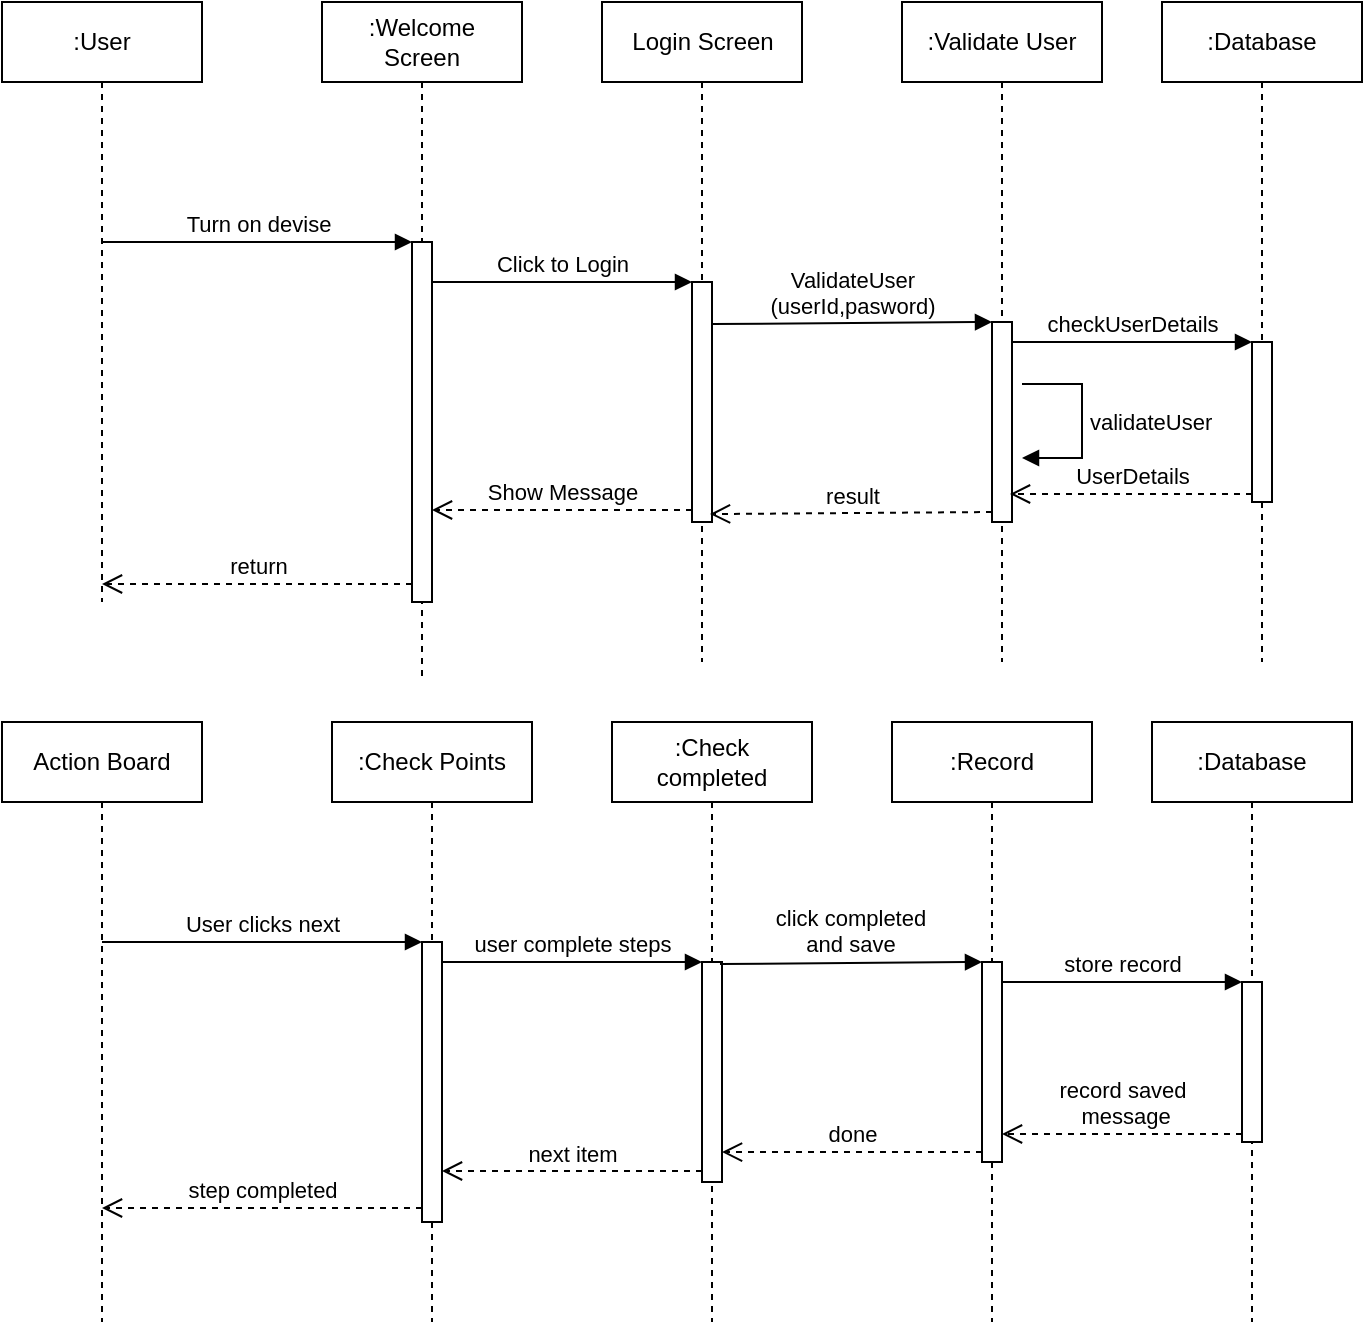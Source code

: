 <mxfile version="10.7.9" type="device"><diagram id="8FkXtS8jFIV0iuinu54U" name="Page-1"><mxGraphModel dx="745" dy="576" grid="1" gridSize="10" guides="1" tooltips="1" connect="1" arrows="1" fold="1" page="1" pageScale="1" pageWidth="850" pageHeight="1100" math="0" shadow="0"><root><mxCell id="0"/><mxCell id="1" parent="0"/><mxCell id="Vj3Q5ZltU07lYXliA_6A-1" value=":User" style="shape=umlLifeline;perimeter=lifelinePerimeter;whiteSpace=wrap;html=1;container=1;collapsible=0;recursiveResize=0;outlineConnect=0;" vertex="1" parent="1"><mxGeometry x="120" y="80" width="100" height="300" as="geometry"/></mxCell><mxCell id="Vj3Q5ZltU07lYXliA_6A-3" value=":Welcome &lt;br&gt;Screen" style="shape=umlLifeline;perimeter=lifelinePerimeter;whiteSpace=wrap;html=1;container=1;collapsible=0;recursiveResize=0;outlineConnect=0;" vertex="1" parent="1"><mxGeometry x="280" y="80" width="100" height="340" as="geometry"/></mxCell><mxCell id="Vj3Q5ZltU07lYXliA_6A-5" value="" style="html=1;points=[];perimeter=orthogonalPerimeter;" vertex="1" parent="Vj3Q5ZltU07lYXliA_6A-3"><mxGeometry x="45" y="120" width="10" height="180" as="geometry"/></mxCell><mxCell id="Vj3Q5ZltU07lYXliA_6A-4" value="Login Screen" style="html=1;points=[];perimeter=orthogonalPerimeter;shape=umlLifeline;participant=label;fontFamily=Helvetica;fontSize=12;fontColor=#000000;align=center;strokeColor=#000000;fillColor=#ffffff;recursiveResize=0;container=1;collapsible=0;" vertex="1" parent="1"><mxGeometry x="420" y="80" width="100" height="330" as="geometry"/></mxCell><mxCell id="Vj3Q5ZltU07lYXliA_6A-8" value="" style="html=1;points=[];perimeter=orthogonalPerimeter;" vertex="1" parent="Vj3Q5ZltU07lYXliA_6A-4"><mxGeometry x="45" y="140" width="10" height="120" as="geometry"/></mxCell><mxCell id="Vj3Q5ZltU07lYXliA_6A-6" value="Turn on devise" style="html=1;verticalAlign=bottom;endArrow=block;entryX=0;entryY=0;" edge="1" target="Vj3Q5ZltU07lYXliA_6A-5" parent="1" source="Vj3Q5ZltU07lYXliA_6A-1"><mxGeometry relative="1" as="geometry"><mxPoint x="255" y="200" as="sourcePoint"/></mxGeometry></mxCell><mxCell id="Vj3Q5ZltU07lYXliA_6A-7" value="return" style="html=1;verticalAlign=bottom;endArrow=open;dashed=1;endSize=8;exitX=0;exitY=0.95;" edge="1" source="Vj3Q5ZltU07lYXliA_6A-5" parent="1" target="Vj3Q5ZltU07lYXliA_6A-1"><mxGeometry relative="1" as="geometry"><mxPoint x="255" y="276" as="targetPoint"/></mxGeometry></mxCell><mxCell id="Vj3Q5ZltU07lYXliA_6A-9" value="Click to Login" style="html=1;verticalAlign=bottom;endArrow=block;entryX=0;entryY=0;" edge="1" target="Vj3Q5ZltU07lYXliA_6A-8" parent="1"><mxGeometry relative="1" as="geometry"><mxPoint x="335" y="220" as="sourcePoint"/></mxGeometry></mxCell><mxCell id="Vj3Q5ZltU07lYXliA_6A-10" value="Show Message" style="html=1;verticalAlign=bottom;endArrow=open;dashed=1;endSize=8;exitX=0;exitY=0.95;" edge="1" source="Vj3Q5ZltU07lYXliA_6A-8" parent="1" target="Vj3Q5ZltU07lYXliA_6A-5"><mxGeometry relative="1" as="geometry"><mxPoint x="415" y="336" as="targetPoint"/></mxGeometry></mxCell><mxCell id="Vj3Q5ZltU07lYXliA_6A-11" value=":Validate User" style="shape=umlLifeline;perimeter=lifelinePerimeter;whiteSpace=wrap;html=1;container=1;collapsible=0;recursiveResize=0;outlineConnect=0;" vertex="1" parent="1"><mxGeometry x="570" y="80" width="100" height="330" as="geometry"/></mxCell><mxCell id="Vj3Q5ZltU07lYXliA_6A-20" value="" style="html=1;points=[];perimeter=orthogonalPerimeter;" vertex="1" parent="Vj3Q5ZltU07lYXliA_6A-11"><mxGeometry x="45" y="160" width="10" height="100" as="geometry"/></mxCell><mxCell id="Vj3Q5ZltU07lYXliA_6A-21" value="validateUser" style="edgeStyle=orthogonalEdgeStyle;html=1;align=left;spacingLeft=2;endArrow=block;rounded=0;entryX=1.5;entryY=0.77;entryDx=0;entryDy=0;entryPerimeter=0;" edge="1" parent="Vj3Q5ZltU07lYXliA_6A-11"><mxGeometry relative="1" as="geometry"><mxPoint x="60" y="191" as="sourcePoint"/><Array as="points"><mxPoint x="90" y="191"/><mxPoint x="90" y="228"/></Array><mxPoint x="60" y="228" as="targetPoint"/></mxGeometry></mxCell><mxCell id="Vj3Q5ZltU07lYXliA_6A-13" value="ValidateUser&lt;br&gt;(userId,pasword)" style="html=1;verticalAlign=bottom;endArrow=block;entryX=0;entryY=0;exitX=1;exitY=0.175;exitDx=0;exitDy=0;exitPerimeter=0;" edge="1" parent="1" source="Vj3Q5ZltU07lYXliA_6A-8"><mxGeometry relative="1" as="geometry"><mxPoint x="545" y="260" as="sourcePoint"/><mxPoint x="615" y="240" as="targetPoint"/></mxGeometry></mxCell><mxCell id="Vj3Q5ZltU07lYXliA_6A-14" value="result" style="html=1;verticalAlign=bottom;endArrow=open;dashed=1;endSize=8;exitX=0;exitY=0.95;entryX=0.9;entryY=0.967;entryDx=0;entryDy=0;entryPerimeter=0;" edge="1" parent="1" target="Vj3Q5ZltU07lYXliA_6A-8"><mxGeometry relative="1" as="geometry"><mxPoint x="545" y="336" as="targetPoint"/><mxPoint x="615" y="335" as="sourcePoint"/></mxGeometry></mxCell><mxCell id="Vj3Q5ZltU07lYXliA_6A-15" value=":Database" style="shape=umlLifeline;perimeter=lifelinePerimeter;whiteSpace=wrap;html=1;container=1;collapsible=0;recursiveResize=0;outlineConnect=0;" vertex="1" parent="1"><mxGeometry x="700" y="80" width="100" height="330" as="geometry"/></mxCell><mxCell id="Vj3Q5ZltU07lYXliA_6A-22" value="" style="html=1;points=[];perimeter=orthogonalPerimeter;" vertex="1" parent="Vj3Q5ZltU07lYXliA_6A-15"><mxGeometry x="45" y="170" width="10" height="80" as="geometry"/></mxCell><mxCell id="Vj3Q5ZltU07lYXliA_6A-23" value="checkUserDetails" style="html=1;verticalAlign=bottom;endArrow=block;entryX=0;entryY=0;" edge="1" target="Vj3Q5ZltU07lYXliA_6A-22" parent="1"><mxGeometry relative="1" as="geometry"><mxPoint x="625" y="250" as="sourcePoint"/></mxGeometry></mxCell><mxCell id="Vj3Q5ZltU07lYXliA_6A-24" value="UserDetails" style="html=1;verticalAlign=bottom;endArrow=open;dashed=1;endSize=8;exitX=0;exitY=0.95;entryX=0.9;entryY=0.86;entryDx=0;entryDy=0;entryPerimeter=0;" edge="1" source="Vj3Q5ZltU07lYXliA_6A-22" parent="1" target="Vj3Q5ZltU07lYXliA_6A-20"><mxGeometry relative="1" as="geometry"><mxPoint x="675" y="326" as="targetPoint"/></mxGeometry></mxCell><mxCell id="Vj3Q5ZltU07lYXliA_6A-25" value="Action Board" style="shape=umlLifeline;perimeter=lifelinePerimeter;whiteSpace=wrap;html=1;container=1;collapsible=0;recursiveResize=0;outlineConnect=0;" vertex="1" parent="1"><mxGeometry x="120" y="440" width="100" height="300" as="geometry"/></mxCell><mxCell id="Vj3Q5ZltU07lYXliA_6A-26" value=":Check Points" style="shape=umlLifeline;perimeter=lifelinePerimeter;whiteSpace=wrap;html=1;container=1;collapsible=0;recursiveResize=0;outlineConnect=0;" vertex="1" parent="1"><mxGeometry x="285" y="440" width="100" height="300" as="geometry"/></mxCell><mxCell id="Vj3Q5ZltU07lYXliA_6A-27" value="" style="html=1;points=[];perimeter=orthogonalPerimeter;" vertex="1" parent="Vj3Q5ZltU07lYXliA_6A-26"><mxGeometry x="45" y="110" width="10" height="140" as="geometry"/></mxCell><mxCell id="Vj3Q5ZltU07lYXliA_6A-28" value="User clicks next" style="html=1;verticalAlign=bottom;endArrow=block;entryX=0;entryY=0;" edge="1" target="Vj3Q5ZltU07lYXliA_6A-27" parent="1" source="Vj3Q5ZltU07lYXliA_6A-25"><mxGeometry relative="1" as="geometry"><mxPoint x="260" y="550" as="sourcePoint"/></mxGeometry></mxCell><mxCell id="Vj3Q5ZltU07lYXliA_6A-29" value="step completed" style="html=1;verticalAlign=bottom;endArrow=open;dashed=1;endSize=8;exitX=0;exitY=0.95;" edge="1" source="Vj3Q5ZltU07lYXliA_6A-27" parent="1" target="Vj3Q5ZltU07lYXliA_6A-25"><mxGeometry relative="1" as="geometry"><mxPoint x="260" y="626" as="targetPoint"/></mxGeometry></mxCell><mxCell id="Vj3Q5ZltU07lYXliA_6A-31" value=":Check &lt;br&gt;completed" style="shape=umlLifeline;perimeter=lifelinePerimeter;whiteSpace=wrap;html=1;container=1;collapsible=0;recursiveResize=0;outlineConnect=0;" vertex="1" parent="1"><mxGeometry x="425" y="440" width="100" height="300" as="geometry"/></mxCell><mxCell id="Vj3Q5ZltU07lYXliA_6A-33" value="" style="html=1;points=[];perimeter=orthogonalPerimeter;" vertex="1" parent="Vj3Q5ZltU07lYXliA_6A-31"><mxGeometry x="45" y="120" width="10" height="110" as="geometry"/></mxCell><mxCell id="Vj3Q5ZltU07lYXliA_6A-32" value=":Record" style="shape=umlLifeline;perimeter=lifelinePerimeter;whiteSpace=wrap;html=1;container=1;collapsible=0;recursiveResize=0;outlineConnect=0;" vertex="1" parent="1"><mxGeometry x="565" y="440" width="100" height="300" as="geometry"/></mxCell><mxCell id="Vj3Q5ZltU07lYXliA_6A-36" value="" style="html=1;points=[];perimeter=orthogonalPerimeter;" vertex="1" parent="Vj3Q5ZltU07lYXliA_6A-32"><mxGeometry x="45" y="120" width="10" height="100" as="geometry"/></mxCell><mxCell id="Vj3Q5ZltU07lYXliA_6A-35" value="next item" style="html=1;verticalAlign=bottom;endArrow=open;dashed=1;endSize=8;exitX=0;exitY=0.95;" edge="1" source="Vj3Q5ZltU07lYXliA_6A-33" parent="1" target="Vj3Q5ZltU07lYXliA_6A-27"><mxGeometry relative="1" as="geometry"><mxPoint x="400" y="636" as="targetPoint"/></mxGeometry></mxCell><mxCell id="Vj3Q5ZltU07lYXliA_6A-34" value="user complete steps" style="html=1;verticalAlign=bottom;endArrow=block;entryX=0;entryY=0;" edge="1" target="Vj3Q5ZltU07lYXliA_6A-33" parent="1" source="Vj3Q5ZltU07lYXliA_6A-27"><mxGeometry relative="1" as="geometry"><mxPoint x="400" y="560" as="sourcePoint"/></mxGeometry></mxCell><mxCell id="Vj3Q5ZltU07lYXliA_6A-38" value="done" style="html=1;verticalAlign=bottom;endArrow=open;dashed=1;endSize=8;exitX=0;exitY=0.95;entryX=1;entryY=0.864;entryDx=0;entryDy=0;entryPerimeter=0;" edge="1" source="Vj3Q5ZltU07lYXliA_6A-36" parent="1" target="Vj3Q5ZltU07lYXliA_6A-33"><mxGeometry relative="1" as="geometry"><mxPoint x="540" y="636" as="targetPoint"/></mxGeometry></mxCell><mxCell id="Vj3Q5ZltU07lYXliA_6A-37" value="click completed&lt;br&gt;and save&lt;br&gt;" style="html=1;verticalAlign=bottom;endArrow=block;entryX=0;entryY=0;exitX=0.9;exitY=0.009;exitDx=0;exitDy=0;exitPerimeter=0;" edge="1" target="Vj3Q5ZltU07lYXliA_6A-36" parent="1" source="Vj3Q5ZltU07lYXliA_6A-33"><mxGeometry relative="1" as="geometry"><mxPoint x="540" y="560" as="sourcePoint"/></mxGeometry></mxCell><mxCell id="Vj3Q5ZltU07lYXliA_6A-39" value=":Database" style="shape=umlLifeline;perimeter=lifelinePerimeter;whiteSpace=wrap;html=1;container=1;collapsible=0;recursiveResize=0;outlineConnect=0;" vertex="1" parent="1"><mxGeometry x="695" y="440" width="100" height="300" as="geometry"/></mxCell><mxCell id="Vj3Q5ZltU07lYXliA_6A-40" value="" style="html=1;points=[];perimeter=orthogonalPerimeter;" vertex="1" parent="Vj3Q5ZltU07lYXliA_6A-39"><mxGeometry x="45" y="130" width="10" height="80" as="geometry"/></mxCell><mxCell id="Vj3Q5ZltU07lYXliA_6A-41" value="store record" style="html=1;verticalAlign=bottom;endArrow=block;entryX=0;entryY=0;exitX=1;exitY=0.1;exitDx=0;exitDy=0;exitPerimeter=0;" edge="1" target="Vj3Q5ZltU07lYXliA_6A-40" parent="1" source="Vj3Q5ZltU07lYXliA_6A-36"><mxGeometry relative="1" as="geometry"><mxPoint x="670" y="570" as="sourcePoint"/></mxGeometry></mxCell><mxCell id="Vj3Q5ZltU07lYXliA_6A-42" value="record saved&lt;br&gt;&amp;nbsp;message" style="html=1;verticalAlign=bottom;endArrow=open;dashed=1;endSize=8;exitX=0;exitY=0.95;" edge="1" source="Vj3Q5ZltU07lYXliA_6A-40" parent="1" target="Vj3Q5ZltU07lYXliA_6A-36"><mxGeometry relative="1" as="geometry"><mxPoint x="670" y="646" as="targetPoint"/></mxGeometry></mxCell></root></mxGraphModel></diagram></mxfile>